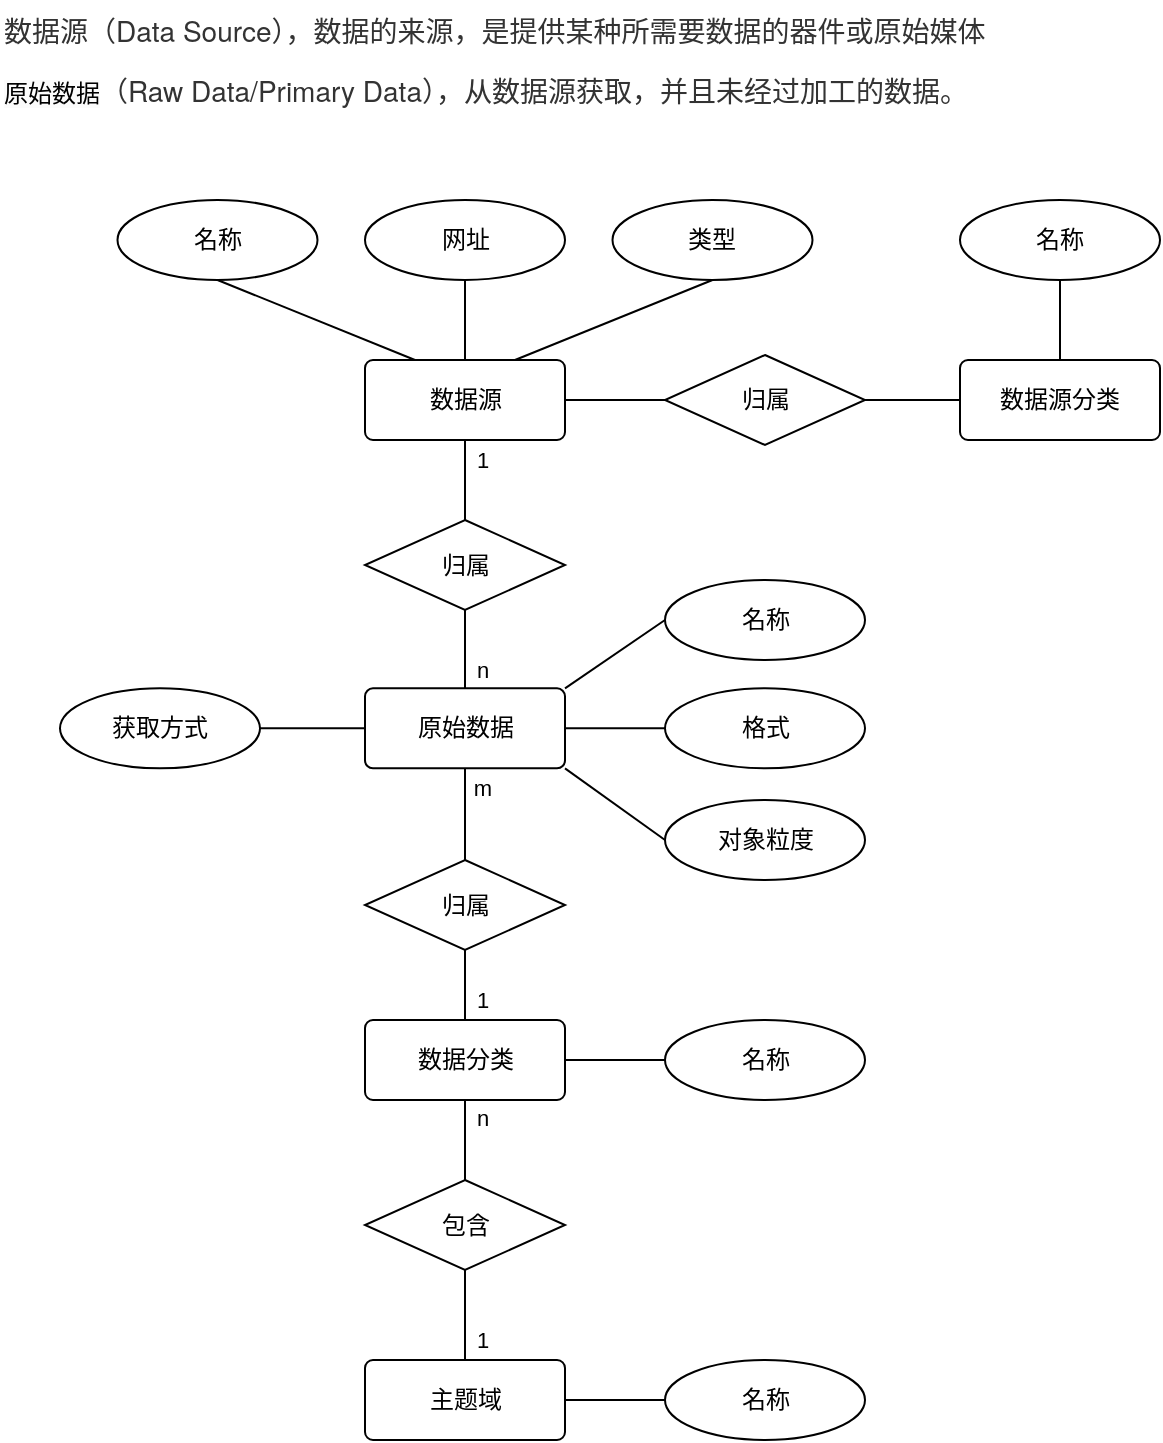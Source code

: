 <mxfile version="21.6.9" type="github">
  <diagram name="第 1 页" id="xS20llQHIGYEkxfeYoXw">
    <mxGraphModel dx="1638" dy="891" grid="1" gridSize="10" guides="1" tooltips="1" connect="1" arrows="1" fold="1" page="1" pageScale="1" pageWidth="827" pageHeight="1169" math="0" shadow="0">
      <root>
        <mxCell id="0" />
        <mxCell id="1" parent="0" />
        <mxCell id="eYtLX1sueXq6XXSOePco-15" value="&lt;div style=&quot;text-indent: 0px;&quot;&gt;&lt;span style=&quot;background-color: rgb(255, 255, 255); color: rgb(51, 51, 51); font-family: &amp;quot;Helvetica Neue&amp;quot;, Helvetica, Arial, &amp;quot;PingFang SC&amp;quot;, &amp;quot;Hiragino Sans GB&amp;quot;, &amp;quot;Microsoft YaHei&amp;quot;, &amp;quot;WenQuanYi Micro Hei&amp;quot;, sans-serif, font-extend; font-size: 14px; text-indent: 28px;&quot;&gt;数据源（Data Source），数据的来源，是提供某种所需要数据的器件或原始媒体&lt;/span&gt;&lt;/div&gt;" style="text;html=1;align=left;verticalAlign=middle;resizable=0;points=[];autosize=1;strokeColor=none;fillColor=none;" parent="1" vertex="1">
          <mxGeometry x="10" y="20" width="520" height="30" as="geometry" />
        </mxCell>
        <mxCell id="gx6p3o4MY4u04sLQPve0-10" style="rounded=0;orthogonalLoop=1;jettySize=auto;html=1;exitX=0.5;exitY=0;exitDx=0;exitDy=0;entryX=0.5;entryY=1;entryDx=0;entryDy=0;endArrow=none;endFill=0;" edge="1" parent="1" source="eYtLX1sueXq6XXSOePco-158" target="gx6p3o4MY4u04sLQPve0-9">
          <mxGeometry relative="1" as="geometry" />
        </mxCell>
        <mxCell id="eYtLX1sueXq6XXSOePco-158" value="数据源分类" style="rounded=1;arcSize=10;whiteSpace=wrap;html=1;align=center;" parent="1" vertex="1">
          <mxGeometry x="490" y="200" width="100" height="40" as="geometry" />
        </mxCell>
        <mxCell id="eYtLX1sueXq6XXSOePco-165" style="rounded=0;orthogonalLoop=1;jettySize=auto;html=1;exitX=1;exitY=1;exitDx=0;exitDy=0;entryX=0;entryY=0.5;entryDx=0;entryDy=0;endArrow=none;endFill=0;" parent="1" source="eYtLX1sueXq6XXSOePco-168" target="eYtLX1sueXq6XXSOePco-171" edge="1">
          <mxGeometry relative="1" as="geometry" />
        </mxCell>
        <mxCell id="eYtLX1sueXq6XXSOePco-166" style="edgeStyle=orthogonalEdgeStyle;rounded=0;orthogonalLoop=1;jettySize=auto;html=1;exitX=1;exitY=0.5;exitDx=0;exitDy=0;endArrow=none;endFill=0;" parent="1" source="eYtLX1sueXq6XXSOePco-168" target="eYtLX1sueXq6XXSOePco-170" edge="1">
          <mxGeometry relative="1" as="geometry" />
        </mxCell>
        <mxCell id="eYtLX1sueXq6XXSOePco-167" style="rounded=0;orthogonalLoop=1;jettySize=auto;html=1;exitX=1;exitY=0;exitDx=0;exitDy=0;entryX=0;entryY=0.5;entryDx=0;entryDy=0;endArrow=none;endFill=0;" parent="1" source="eYtLX1sueXq6XXSOePco-168" target="eYtLX1sueXq6XXSOePco-169" edge="1">
          <mxGeometry relative="1" as="geometry" />
        </mxCell>
        <mxCell id="eYtLX1sueXq6XXSOePco-182" style="rounded=0;orthogonalLoop=1;jettySize=auto;html=1;exitX=0;exitY=0.5;exitDx=0;exitDy=0;endArrow=none;endFill=0;entryX=1;entryY=0.5;entryDx=0;entryDy=0;" parent="1" source="eYtLX1sueXq6XXSOePco-168" target="eYtLX1sueXq6XXSOePco-181" edge="1">
          <mxGeometry relative="1" as="geometry" />
        </mxCell>
        <mxCell id="eYtLX1sueXq6XXSOePco-214" style="rounded=0;orthogonalLoop=1;jettySize=auto;html=1;exitX=0.5;exitY=1;exitDx=0;exitDy=0;entryX=0.5;entryY=0;entryDx=0;entryDy=0;endArrow=none;endFill=0;" parent="1" source="eYtLX1sueXq6XXSOePco-168" target="eYtLX1sueXq6XXSOePco-213" edge="1">
          <mxGeometry relative="1" as="geometry" />
        </mxCell>
        <mxCell id="gx6p3o4MY4u04sLQPve0-1" value="m" style="edgeLabel;html=1;align=center;verticalAlign=middle;resizable=0;points=[];" vertex="1" connectable="0" parent="eYtLX1sueXq6XXSOePco-214">
          <mxGeometry x="-0.563" y="1" relative="1" as="geometry">
            <mxPoint x="7" as="offset" />
          </mxGeometry>
        </mxCell>
        <mxCell id="eYtLX1sueXq6XXSOePco-168" value="原始数据" style="rounded=1;arcSize=10;whiteSpace=wrap;html=1;align=center;" parent="1" vertex="1">
          <mxGeometry x="192.5" y="364.17" width="100" height="40" as="geometry" />
        </mxCell>
        <mxCell id="eYtLX1sueXq6XXSOePco-169" value="名称" style="ellipse;whiteSpace=wrap;html=1;align=center;" parent="1" vertex="1">
          <mxGeometry x="342.5" y="310" width="100" height="40" as="geometry" />
        </mxCell>
        <mxCell id="eYtLX1sueXq6XXSOePco-170" value="格式" style="ellipse;whiteSpace=wrap;html=1;align=center;" parent="1" vertex="1">
          <mxGeometry x="342.5" y="364.17" width="100" height="40" as="geometry" />
        </mxCell>
        <mxCell id="eYtLX1sueXq6XXSOePco-171" value="对象粒度" style="ellipse;whiteSpace=wrap;html=1;align=center;" parent="1" vertex="1">
          <mxGeometry x="342.5" y="420" width="100" height="40" as="geometry" />
        </mxCell>
        <mxCell id="eYtLX1sueXq6XXSOePco-181" value="获取方式" style="ellipse;whiteSpace=wrap;html=1;align=center;" parent="1" vertex="1">
          <mxGeometry x="40" y="364.17" width="100" height="40" as="geometry" />
        </mxCell>
        <mxCell id="eYtLX1sueXq6XXSOePco-184" value="&lt;div style=&quot;text-indent: 0px;&quot;&gt;&lt;span style=&quot;text-indent: 28px; font-size: 12px; background-color: rgb(251, 251, 251);&quot;&gt;原始数据&lt;/span&gt;&lt;span style=&quot;background-color: rgb(255, 255, 255); color: rgb(51, 51, 51); font-family: &amp;quot;Helvetica Neue&amp;quot;, Helvetica, Arial, &amp;quot;PingFang SC&amp;quot;, &amp;quot;Hiragino Sans GB&amp;quot;, &amp;quot;Microsoft YaHei&amp;quot;, &amp;quot;WenQuanYi Micro Hei&amp;quot;, sans-serif, font-extend; font-size: 14px; text-indent: 28px;&quot;&gt;（Raw Data/Primary Data），从数据源获取，并且未经过加工的数据。&lt;/span&gt;&lt;/div&gt;" style="text;html=1;align=left;verticalAlign=middle;resizable=0;points=[];autosize=1;strokeColor=none;fillColor=none;" parent="1" vertex="1">
          <mxGeometry x="10" y="50" width="510" height="30" as="geometry" />
        </mxCell>
        <mxCell id="eYtLX1sueXq6XXSOePco-212" style="edgeStyle=orthogonalEdgeStyle;rounded=0;orthogonalLoop=1;jettySize=auto;html=1;exitX=0.5;exitY=1;exitDx=0;exitDy=0;endArrow=none;endFill=0;" parent="1" source="eYtLX1sueXq6XXSOePco-201" target="eYtLX1sueXq6XXSOePco-168" edge="1">
          <mxGeometry relative="1" as="geometry" />
        </mxCell>
        <mxCell id="eYtLX1sueXq6XXSOePco-229" value="n" style="edgeLabel;html=1;align=center;verticalAlign=middle;resizable=0;points=[];" parent="eYtLX1sueXq6XXSOePco-212" vertex="1" connectable="0">
          <mxGeometry x="0.512" y="2" relative="1" as="geometry">
            <mxPoint x="6" as="offset" />
          </mxGeometry>
        </mxCell>
        <mxCell id="eYtLX1sueXq6XXSOePco-201" value="归属" style="shape=rhombus;perimeter=rhombusPerimeter;whiteSpace=wrap;html=1;align=center;" parent="1" vertex="1">
          <mxGeometry x="192.5" y="280" width="100" height="45" as="geometry" />
        </mxCell>
        <mxCell id="eYtLX1sueXq6XXSOePco-208" style="rounded=0;orthogonalLoop=1;jettySize=auto;html=1;exitX=0.25;exitY=0;exitDx=0;exitDy=0;entryX=0.5;entryY=1;entryDx=0;entryDy=0;endArrow=none;endFill=0;" parent="1" source="eYtLX1sueXq6XXSOePco-204" target="eYtLX1sueXq6XXSOePco-207" edge="1">
          <mxGeometry relative="1" as="geometry" />
        </mxCell>
        <mxCell id="eYtLX1sueXq6XXSOePco-209" style="rounded=0;orthogonalLoop=1;jettySize=auto;html=1;exitX=0.5;exitY=0;exitDx=0;exitDy=0;entryX=0.5;entryY=1;entryDx=0;entryDy=0;endArrow=none;endFill=0;" parent="1" source="eYtLX1sueXq6XXSOePco-204" target="eYtLX1sueXq6XXSOePco-206" edge="1">
          <mxGeometry relative="1" as="geometry" />
        </mxCell>
        <mxCell id="eYtLX1sueXq6XXSOePco-210" style="rounded=0;orthogonalLoop=1;jettySize=auto;html=1;exitX=0.75;exitY=0;exitDx=0;exitDy=0;entryX=0.5;entryY=1;entryDx=0;entryDy=0;endArrow=none;endFill=0;" parent="1" source="eYtLX1sueXq6XXSOePco-204" target="eYtLX1sueXq6XXSOePco-205" edge="1">
          <mxGeometry relative="1" as="geometry" />
        </mxCell>
        <mxCell id="eYtLX1sueXq6XXSOePco-211" style="edgeStyle=orthogonalEdgeStyle;rounded=0;orthogonalLoop=1;jettySize=auto;html=1;exitX=0.5;exitY=1;exitDx=0;exitDy=0;entryX=0.5;entryY=0;entryDx=0;entryDy=0;endArrow=none;endFill=0;" parent="1" source="eYtLX1sueXq6XXSOePco-204" target="eYtLX1sueXq6XXSOePco-201" edge="1">
          <mxGeometry relative="1" as="geometry" />
        </mxCell>
        <mxCell id="eYtLX1sueXq6XXSOePco-227" value="1" style="edgeLabel;html=1;align=center;verticalAlign=middle;resizable=0;points=[];" parent="eYtLX1sueXq6XXSOePco-211" vertex="1" connectable="0">
          <mxGeometry x="-0.706" y="1" relative="1" as="geometry">
            <mxPoint x="7" y="4" as="offset" />
          </mxGeometry>
        </mxCell>
        <mxCell id="gx6p3o4MY4u04sLQPve0-7" style="rounded=0;orthogonalLoop=1;jettySize=auto;html=1;exitX=1;exitY=0.5;exitDx=0;exitDy=0;entryX=0;entryY=0.5;entryDx=0;entryDy=0;endArrow=none;endFill=0;" edge="1" parent="1" source="eYtLX1sueXq6XXSOePco-204" target="gx6p3o4MY4u04sLQPve0-5">
          <mxGeometry relative="1" as="geometry" />
        </mxCell>
        <mxCell id="eYtLX1sueXq6XXSOePco-204" value="数据源" style="rounded=1;arcSize=10;whiteSpace=wrap;html=1;align=center;" parent="1" vertex="1">
          <mxGeometry x="192.5" y="200.0" width="100" height="40" as="geometry" />
        </mxCell>
        <mxCell id="eYtLX1sueXq6XXSOePco-205" value="类型" style="ellipse;whiteSpace=wrap;html=1;align=center;" parent="1" vertex="1">
          <mxGeometry x="316.25" y="120" width="100" height="40" as="geometry" />
        </mxCell>
        <mxCell id="eYtLX1sueXq6XXSOePco-206" value="网址" style="ellipse;whiteSpace=wrap;html=1;align=center;" parent="1" vertex="1">
          <mxGeometry x="192.5" y="120" width="100" height="40" as="geometry" />
        </mxCell>
        <mxCell id="eYtLX1sueXq6XXSOePco-207" value="名称" style="ellipse;whiteSpace=wrap;html=1;align=center;" parent="1" vertex="1">
          <mxGeometry x="68.75" y="120" width="100" height="40" as="geometry" />
        </mxCell>
        <mxCell id="eYtLX1sueXq6XXSOePco-218" style="rounded=0;orthogonalLoop=1;jettySize=auto;html=1;exitX=0.5;exitY=1;exitDx=0;exitDy=0;entryX=0.5;entryY=0;entryDx=0;entryDy=0;endArrow=none;endFill=0;" parent="1" source="eYtLX1sueXq6XXSOePco-213" target="eYtLX1sueXq6XXSOePco-216" edge="1">
          <mxGeometry relative="1" as="geometry" />
        </mxCell>
        <mxCell id="gx6p3o4MY4u04sLQPve0-2" value="1" style="edgeLabel;html=1;align=center;verticalAlign=middle;resizable=0;points=[];" vertex="1" connectable="0" parent="eYtLX1sueXq6XXSOePco-218">
          <mxGeometry x="0.426" y="2" relative="1" as="geometry">
            <mxPoint x="6" as="offset" />
          </mxGeometry>
        </mxCell>
        <mxCell id="eYtLX1sueXq6XXSOePco-213" value="归属" style="shape=rhombus;perimeter=rhombusPerimeter;whiteSpace=wrap;html=1;align=center;" parent="1" vertex="1">
          <mxGeometry x="192.5" y="450" width="100" height="45" as="geometry" />
        </mxCell>
        <mxCell id="eYtLX1sueXq6XXSOePco-220" style="rounded=0;orthogonalLoop=1;jettySize=auto;html=1;exitX=0.5;exitY=1;exitDx=0;exitDy=0;entryX=0.5;entryY=0;entryDx=0;entryDy=0;endArrow=none;endFill=0;" parent="1" source="eYtLX1sueXq6XXSOePco-216" target="eYtLX1sueXq6XXSOePco-219" edge="1">
          <mxGeometry relative="1" as="geometry" />
        </mxCell>
        <mxCell id="gx6p3o4MY4u04sLQPve0-3" value="n" style="edgeLabel;html=1;align=center;verticalAlign=middle;resizable=0;points=[];" vertex="1" connectable="0" parent="eYtLX1sueXq6XXSOePco-220">
          <mxGeometry x="-0.564" y="1" relative="1" as="geometry">
            <mxPoint x="7" as="offset" />
          </mxGeometry>
        </mxCell>
        <mxCell id="eYtLX1sueXq6XXSOePco-221" style="rounded=0;orthogonalLoop=1;jettySize=auto;html=1;exitX=1;exitY=0.5;exitDx=0;exitDy=0;endArrow=none;endFill=0;" parent="1" source="eYtLX1sueXq6XXSOePco-216" target="eYtLX1sueXq6XXSOePco-217" edge="1">
          <mxGeometry relative="1" as="geometry" />
        </mxCell>
        <mxCell id="eYtLX1sueXq6XXSOePco-216" value="数据分类" style="rounded=1;arcSize=10;whiteSpace=wrap;html=1;align=center;" parent="1" vertex="1">
          <mxGeometry x="192.5" y="530" width="100" height="40" as="geometry" />
        </mxCell>
        <mxCell id="eYtLX1sueXq6XXSOePco-217" value="名称" style="ellipse;whiteSpace=wrap;html=1;align=center;" parent="1" vertex="1">
          <mxGeometry x="342.5" y="530" width="100" height="40" as="geometry" />
        </mxCell>
        <mxCell id="eYtLX1sueXq6XXSOePco-223" style="rounded=0;orthogonalLoop=1;jettySize=auto;html=1;exitX=0.5;exitY=1;exitDx=0;exitDy=0;entryX=0.5;entryY=0;entryDx=0;entryDy=0;endArrow=none;endFill=0;" parent="1" source="eYtLX1sueXq6XXSOePco-219" target="eYtLX1sueXq6XXSOePco-222" edge="1">
          <mxGeometry relative="1" as="geometry" />
        </mxCell>
        <mxCell id="gx6p3o4MY4u04sLQPve0-4" value="1" style="edgeLabel;html=1;align=center;verticalAlign=middle;resizable=0;points=[];" vertex="1" connectable="0" parent="eYtLX1sueXq6XXSOePco-223">
          <mxGeometry x="0.559" y="1" relative="1" as="geometry">
            <mxPoint x="7" as="offset" />
          </mxGeometry>
        </mxCell>
        <mxCell id="eYtLX1sueXq6XXSOePco-219" value="包含" style="shape=rhombus;perimeter=rhombusPerimeter;whiteSpace=wrap;html=1;align=center;" parent="1" vertex="1">
          <mxGeometry x="192.5" y="610" width="100" height="45" as="geometry" />
        </mxCell>
        <mxCell id="eYtLX1sueXq6XXSOePco-225" style="rounded=0;orthogonalLoop=1;jettySize=auto;html=1;exitX=1;exitY=0.5;exitDx=0;exitDy=0;entryX=0;entryY=0.5;entryDx=0;entryDy=0;endArrow=none;endFill=0;" parent="1" source="eYtLX1sueXq6XXSOePco-222" target="eYtLX1sueXq6XXSOePco-224" edge="1">
          <mxGeometry relative="1" as="geometry" />
        </mxCell>
        <mxCell id="eYtLX1sueXq6XXSOePco-222" value="主题域" style="rounded=1;arcSize=10;whiteSpace=wrap;html=1;align=center;" parent="1" vertex="1">
          <mxGeometry x="192.5" y="700" width="100" height="40" as="geometry" />
        </mxCell>
        <mxCell id="eYtLX1sueXq6XXSOePco-224" value="名称" style="ellipse;whiteSpace=wrap;html=1;align=center;" parent="1" vertex="1">
          <mxGeometry x="342.5" y="700" width="100" height="40" as="geometry" />
        </mxCell>
        <mxCell id="gx6p3o4MY4u04sLQPve0-8" style="rounded=0;orthogonalLoop=1;jettySize=auto;html=1;exitX=1;exitY=0.5;exitDx=0;exitDy=0;entryX=0;entryY=0.5;entryDx=0;entryDy=0;endArrow=none;endFill=0;" edge="1" parent="1" source="gx6p3o4MY4u04sLQPve0-5" target="eYtLX1sueXq6XXSOePco-158">
          <mxGeometry relative="1" as="geometry" />
        </mxCell>
        <mxCell id="gx6p3o4MY4u04sLQPve0-5" value="归属" style="shape=rhombus;perimeter=rhombusPerimeter;whiteSpace=wrap;html=1;align=center;" vertex="1" parent="1">
          <mxGeometry x="342.5" y="197.5" width="100" height="45" as="geometry" />
        </mxCell>
        <mxCell id="gx6p3o4MY4u04sLQPve0-9" value="名称" style="ellipse;whiteSpace=wrap;html=1;align=center;" vertex="1" parent="1">
          <mxGeometry x="490" y="120" width="100" height="40" as="geometry" />
        </mxCell>
      </root>
    </mxGraphModel>
  </diagram>
</mxfile>
